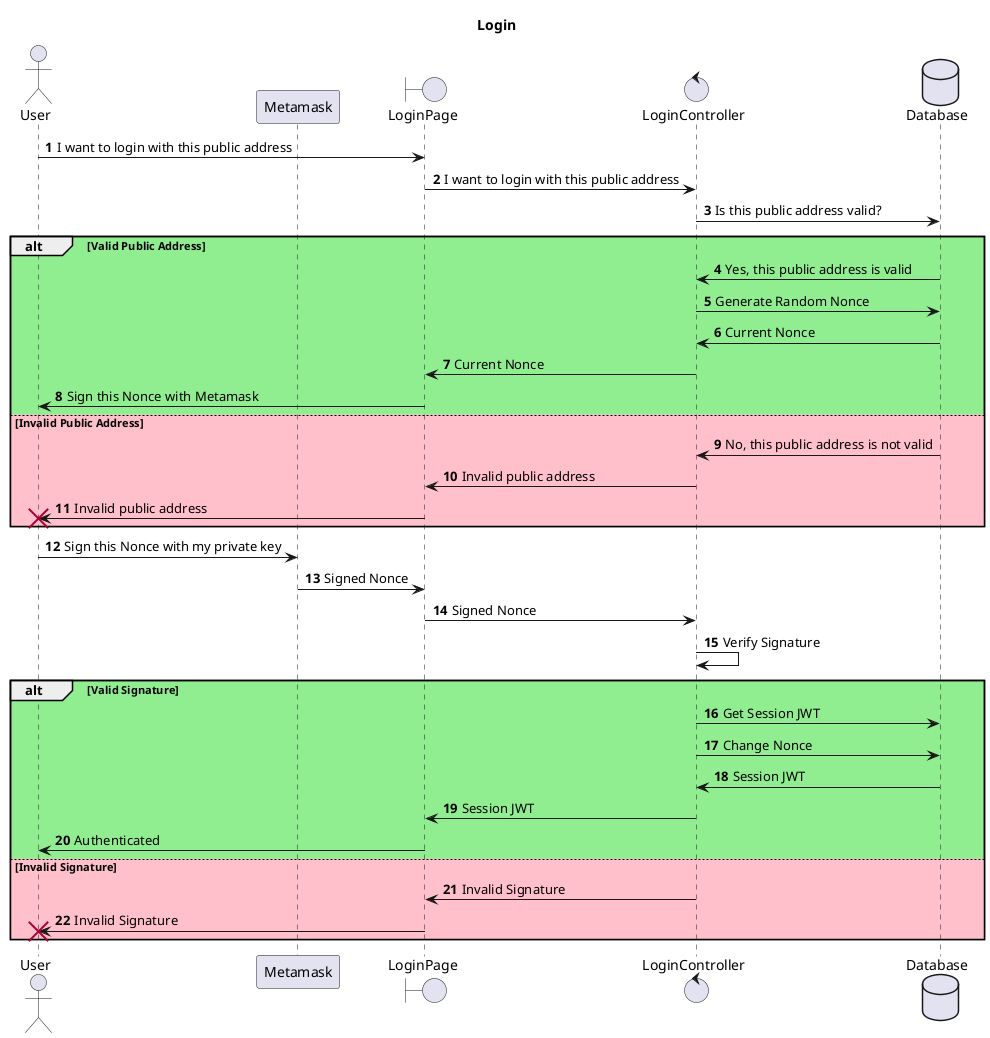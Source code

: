 @startuml Login
title Login
autonumber

actor User
participant Metamask
boundary LoginPage
control LoginController
database Database


User -> LoginPage : I want to login with this public address
LoginPage -> LoginController : I want to login with this public address
LoginController -> Database : Is this public address valid?

alt #LightGreen Valid Public Address

Database -> LoginController : Yes, this public address is valid
LoginController -> Database : Generate Random Nonce
Database -> LoginController : Current Nonce
LoginController -> LoginPage : Current Nonce
LoginPage -> User : Sign this Nonce with Metamask

else #Pink Invalid Public Address

Database -> LoginController : No, this public address is not valid
LoginController -> LoginPage : Invalid public address 
LoginPage -> User !! : Invalid public address

end

User -> Metamask : Sign this Nonce with my private key
Metamask -> LoginPage : Signed Nonce
LoginPage -> LoginController : Signed Nonce
LoginController -> LoginController : Verify Signature

alt #LightGreen Valid Signature

LoginController -> Database : Get Session JWT
LoginController -> Database : Change Nonce
Database -> LoginController : Session JWT
LoginController -> LoginPage : Session JWT
LoginPage -> User : Authenticated

else #Pink Invalid Signature

LoginController -> LoginPage : Invalid Signature
LoginPage -> User !! : Invalid Signature

end


@enduml